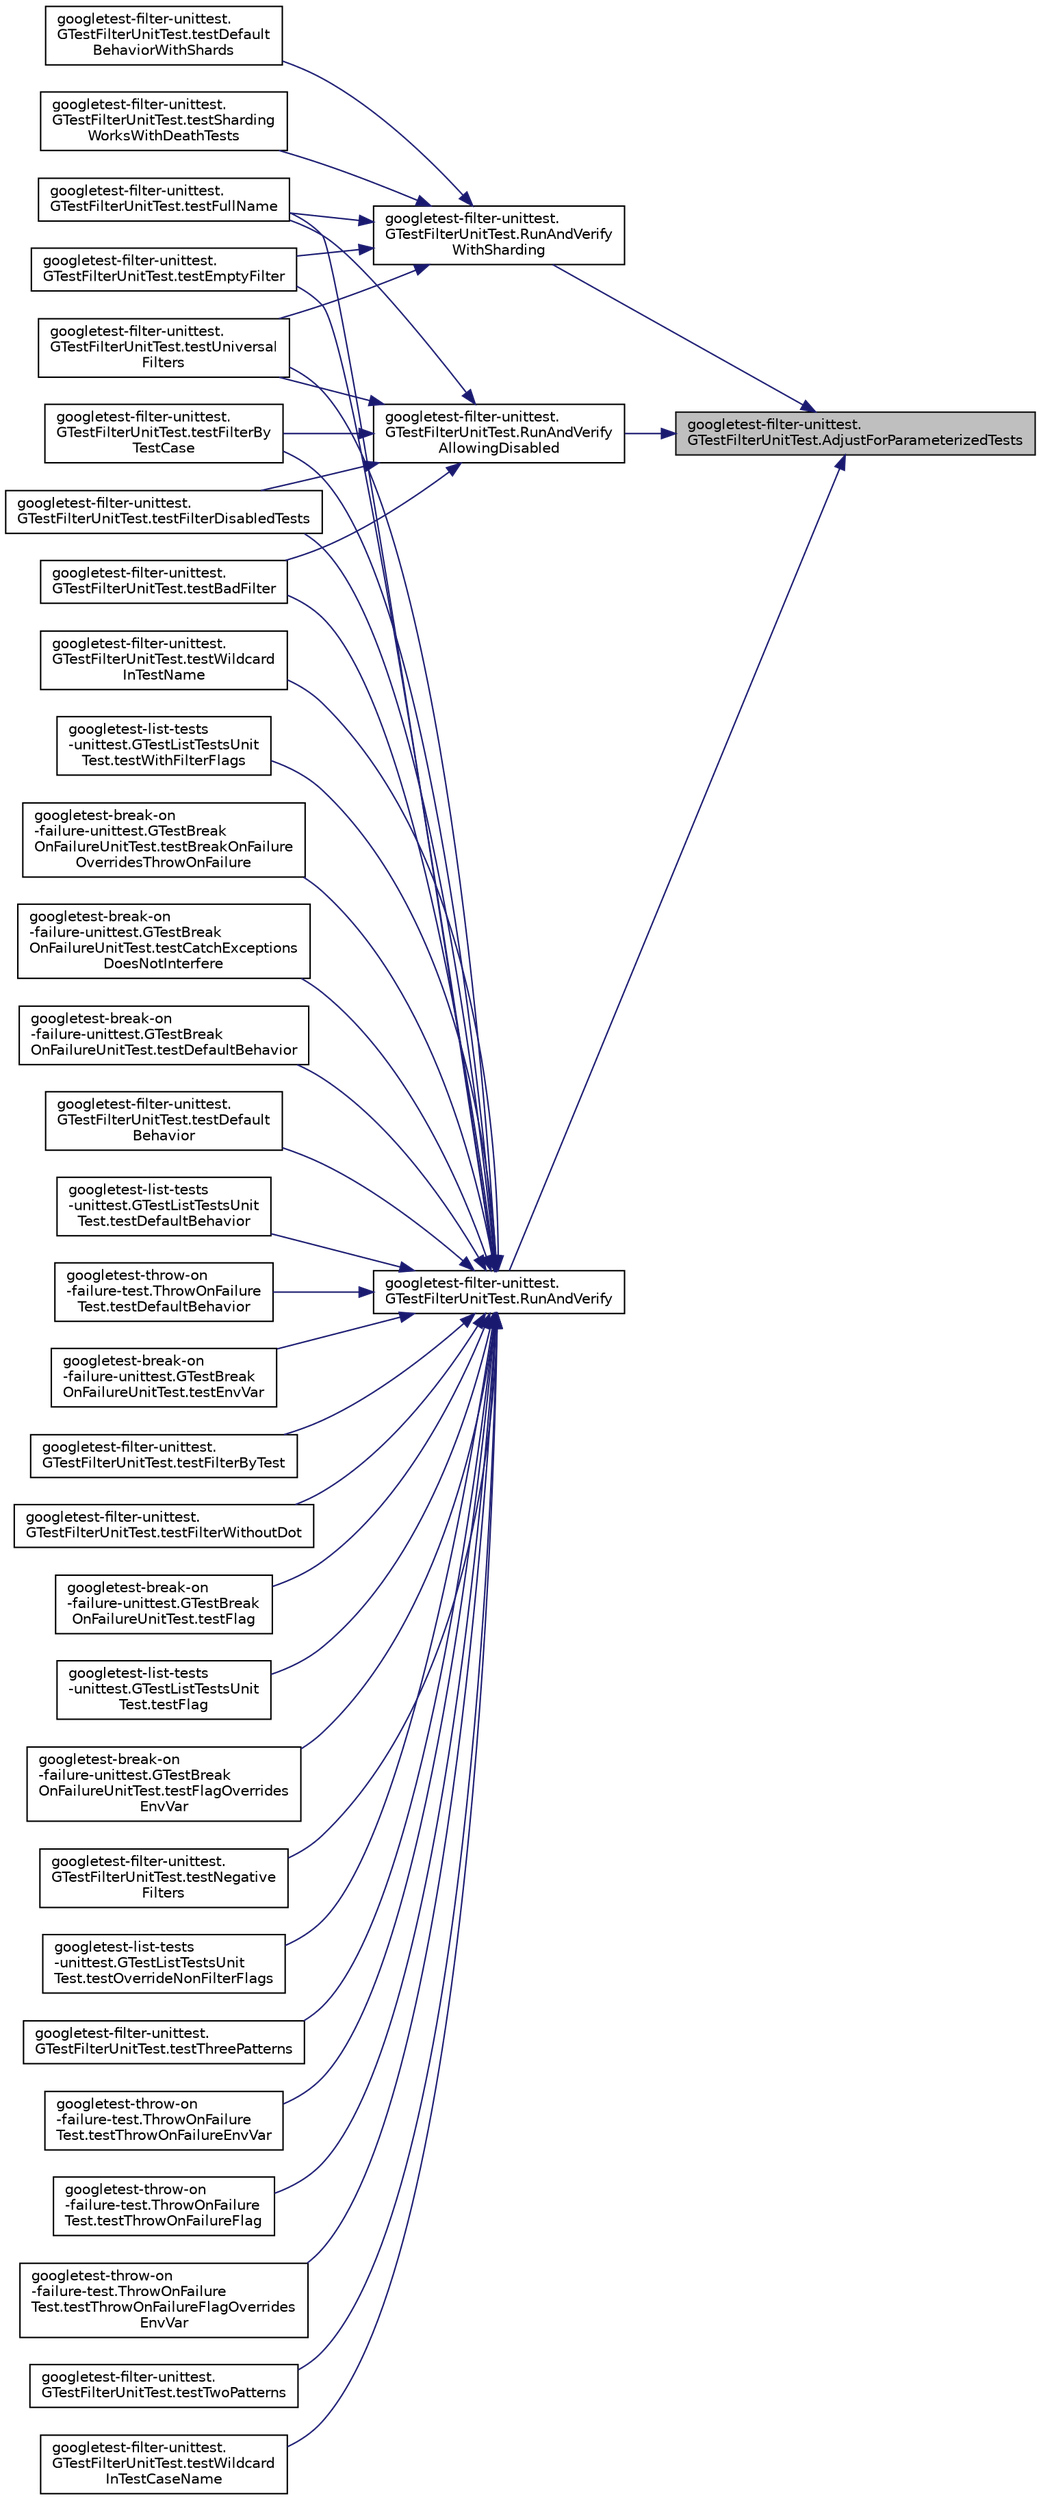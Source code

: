 digraph "googletest-filter-unittest.GTestFilterUnitTest.AdjustForParameterizedTests"
{
 // LATEX_PDF_SIZE
  bgcolor="transparent";
  edge [fontname="Helvetica",fontsize="10",labelfontname="Helvetica",labelfontsize="10"];
  node [fontname="Helvetica",fontsize="10",shape=record];
  rankdir="RL";
  Node1 [label="googletest-filter-unittest.\lGTestFilterUnitTest.AdjustForParameterizedTests",height=0.2,width=0.4,color="black", fillcolor="grey75", style="filled", fontcolor="black",tooltip=" "];
  Node1 -> Node2 [dir="back",color="midnightblue",fontsize="10",style="solid",fontname="Helvetica"];
  Node2 [label="googletest-filter-unittest.\lGTestFilterUnitTest.RunAndVerify",height=0.2,width=0.4,color="black",URL="$classgoogletest-filter-unittest_1_1GTestFilterUnitTest.html#af70e720e3178314cb7ffb4268594ef2b",tooltip=" "];
  Node2 -> Node3 [dir="back",color="midnightblue",fontsize="10",style="solid",fontname="Helvetica"];
  Node3 [label="googletest-filter-unittest.\lGTestFilterUnitTest.testBadFilter",height=0.2,width=0.4,color="black",URL="$classgoogletest-filter-unittest_1_1GTestFilterUnitTest.html#a06eb05518484509b13dc139aafd610ce",tooltip=" "];
  Node2 -> Node4 [dir="back",color="midnightblue",fontsize="10",style="solid",fontname="Helvetica"];
  Node4 [label="googletest-break-on\l-failure-unittest.GTestBreak\lOnFailureUnitTest.testBreakOnFailure\lOverridesThrowOnFailure",height=0.2,width=0.4,color="black",URL="$classgoogletest-break-on-failure-unittest_1_1GTestBreakOnFailureUnitTest.html#a75a96ff28298ed6901203f52684331b8",tooltip=" "];
  Node2 -> Node5 [dir="back",color="midnightblue",fontsize="10",style="solid",fontname="Helvetica"];
  Node5 [label="googletest-break-on\l-failure-unittest.GTestBreak\lOnFailureUnitTest.testCatchExceptions\lDoesNotInterfere",height=0.2,width=0.4,color="black",URL="$classgoogletest-break-on-failure-unittest_1_1GTestBreakOnFailureUnitTest.html#afe31b01f820ac3d69465db8c69490c2d",tooltip=" "];
  Node2 -> Node6 [dir="back",color="midnightblue",fontsize="10",style="solid",fontname="Helvetica"];
  Node6 [label="googletest-break-on\l-failure-unittest.GTestBreak\lOnFailureUnitTest.testDefaultBehavior",height=0.2,width=0.4,color="black",URL="$classgoogletest-break-on-failure-unittest_1_1GTestBreakOnFailureUnitTest.html#a68448a786ffe492e830d82ee1a22742e",tooltip=" "];
  Node2 -> Node7 [dir="back",color="midnightblue",fontsize="10",style="solid",fontname="Helvetica"];
  Node7 [label="googletest-filter-unittest.\lGTestFilterUnitTest.testDefault\lBehavior",height=0.2,width=0.4,color="black",URL="$classgoogletest-filter-unittest_1_1GTestFilterUnitTest.html#aeef08240778b82270e432ce3ab1186eb",tooltip=" "];
  Node2 -> Node8 [dir="back",color="midnightblue",fontsize="10",style="solid",fontname="Helvetica"];
  Node8 [label="googletest-list-tests\l-unittest.GTestListTestsUnit\lTest.testDefaultBehavior",height=0.2,width=0.4,color="black",URL="$classgoogletest-list-tests-unittest_1_1GTestListTestsUnitTest.html#aacba8c9eaef1b649ba40ede17218d0f1",tooltip=" "];
  Node2 -> Node9 [dir="back",color="midnightblue",fontsize="10",style="solid",fontname="Helvetica"];
  Node9 [label="googletest-throw-on\l-failure-test.ThrowOnFailure\lTest.testDefaultBehavior",height=0.2,width=0.4,color="black",URL="$classgoogletest-throw-on-failure-test_1_1ThrowOnFailureTest.html#a55494f56e9674d086077e82583e8f823",tooltip=" "];
  Node2 -> Node10 [dir="back",color="midnightblue",fontsize="10",style="solid",fontname="Helvetica"];
  Node10 [label="googletest-filter-unittest.\lGTestFilterUnitTest.testEmptyFilter",height=0.2,width=0.4,color="black",URL="$classgoogletest-filter-unittest_1_1GTestFilterUnitTest.html#aeaa447047f82973a4ef02e20d5cb2d19",tooltip=" "];
  Node2 -> Node11 [dir="back",color="midnightblue",fontsize="10",style="solid",fontname="Helvetica"];
  Node11 [label="googletest-break-on\l-failure-unittest.GTestBreak\lOnFailureUnitTest.testEnvVar",height=0.2,width=0.4,color="black",URL="$classgoogletest-break-on-failure-unittest_1_1GTestBreakOnFailureUnitTest.html#a8981e95089e39d0c06fe0dd02dcb9bb7",tooltip=" "];
  Node2 -> Node12 [dir="back",color="midnightblue",fontsize="10",style="solid",fontname="Helvetica"];
  Node12 [label="googletest-filter-unittest.\lGTestFilterUnitTest.testFilterByTest",height=0.2,width=0.4,color="black",URL="$classgoogletest-filter-unittest_1_1GTestFilterUnitTest.html#a5665345aa2e94412fd65b19bc5077342",tooltip=" "];
  Node2 -> Node13 [dir="back",color="midnightblue",fontsize="10",style="solid",fontname="Helvetica"];
  Node13 [label="googletest-filter-unittest.\lGTestFilterUnitTest.testFilterBy\lTestCase",height=0.2,width=0.4,color="black",URL="$classgoogletest-filter-unittest_1_1GTestFilterUnitTest.html#ac67334a27bf7aaf4d817d41e6bcd4469",tooltip=" "];
  Node2 -> Node14 [dir="back",color="midnightblue",fontsize="10",style="solid",fontname="Helvetica"];
  Node14 [label="googletest-filter-unittest.\lGTestFilterUnitTest.testFilterDisabledTests",height=0.2,width=0.4,color="black",URL="$classgoogletest-filter-unittest_1_1GTestFilterUnitTest.html#ada479753ed1c6007647252922f713ffc",tooltip=" "];
  Node2 -> Node15 [dir="back",color="midnightblue",fontsize="10",style="solid",fontname="Helvetica"];
  Node15 [label="googletest-filter-unittest.\lGTestFilterUnitTest.testFilterWithoutDot",height=0.2,width=0.4,color="black",URL="$classgoogletest-filter-unittest_1_1GTestFilterUnitTest.html#a3a7d87e91ab92004b55affc8a0f76305",tooltip=" "];
  Node2 -> Node16 [dir="back",color="midnightblue",fontsize="10",style="solid",fontname="Helvetica"];
  Node16 [label="googletest-break-on\l-failure-unittest.GTestBreak\lOnFailureUnitTest.testFlag",height=0.2,width=0.4,color="black",URL="$classgoogletest-break-on-failure-unittest_1_1GTestBreakOnFailureUnitTest.html#abb611980cd810b5d79e39c5973858a49",tooltip=" "];
  Node2 -> Node17 [dir="back",color="midnightblue",fontsize="10",style="solid",fontname="Helvetica"];
  Node17 [label="googletest-list-tests\l-unittest.GTestListTestsUnit\lTest.testFlag",height=0.2,width=0.4,color="black",URL="$classgoogletest-list-tests-unittest_1_1GTestListTestsUnitTest.html#a8f5b423963d862456348a8903ccdfade",tooltip=" "];
  Node2 -> Node18 [dir="back",color="midnightblue",fontsize="10",style="solid",fontname="Helvetica"];
  Node18 [label="googletest-break-on\l-failure-unittest.GTestBreak\lOnFailureUnitTest.testFlagOverrides\lEnvVar",height=0.2,width=0.4,color="black",URL="$classgoogletest-break-on-failure-unittest_1_1GTestBreakOnFailureUnitTest.html#ae6586983cbfbe7b25a5c406814148621",tooltip=" "];
  Node2 -> Node19 [dir="back",color="midnightblue",fontsize="10",style="solid",fontname="Helvetica"];
  Node19 [label="googletest-filter-unittest.\lGTestFilterUnitTest.testFullName",height=0.2,width=0.4,color="black",URL="$classgoogletest-filter-unittest_1_1GTestFilterUnitTest.html#a2fb67be78a3c92dcbae64479b220fe0f",tooltip=" "];
  Node2 -> Node20 [dir="back",color="midnightblue",fontsize="10",style="solid",fontname="Helvetica"];
  Node20 [label="googletest-filter-unittest.\lGTestFilterUnitTest.testNegative\lFilters",height=0.2,width=0.4,color="black",URL="$classgoogletest-filter-unittest_1_1GTestFilterUnitTest.html#a8484038c90290d2a4a50a3ab3601436e",tooltip=" "];
  Node2 -> Node21 [dir="back",color="midnightblue",fontsize="10",style="solid",fontname="Helvetica"];
  Node21 [label="googletest-list-tests\l-unittest.GTestListTestsUnit\lTest.testOverrideNonFilterFlags",height=0.2,width=0.4,color="black",URL="$classgoogletest-list-tests-unittest_1_1GTestListTestsUnitTest.html#a961396c3c2b8d22f6491beb5348594aa",tooltip=" "];
  Node2 -> Node22 [dir="back",color="midnightblue",fontsize="10",style="solid",fontname="Helvetica"];
  Node22 [label="googletest-filter-unittest.\lGTestFilterUnitTest.testThreePatterns",height=0.2,width=0.4,color="black",URL="$classgoogletest-filter-unittest_1_1GTestFilterUnitTest.html#aab0836fe1e7c7c6af6b8b94f08475d3b",tooltip=" "];
  Node2 -> Node23 [dir="back",color="midnightblue",fontsize="10",style="solid",fontname="Helvetica"];
  Node23 [label="googletest-throw-on\l-failure-test.ThrowOnFailure\lTest.testThrowOnFailureEnvVar",height=0.2,width=0.4,color="black",URL="$classgoogletest-throw-on-failure-test_1_1ThrowOnFailureTest.html#a8ab58ce03ffb9fa474a6c9282bb13021",tooltip=" "];
  Node2 -> Node24 [dir="back",color="midnightblue",fontsize="10",style="solid",fontname="Helvetica"];
  Node24 [label="googletest-throw-on\l-failure-test.ThrowOnFailure\lTest.testThrowOnFailureFlag",height=0.2,width=0.4,color="black",URL="$classgoogletest-throw-on-failure-test_1_1ThrowOnFailureTest.html#aeded6eb7d9c7e95f4d18768c4a767eaf",tooltip=" "];
  Node2 -> Node25 [dir="back",color="midnightblue",fontsize="10",style="solid",fontname="Helvetica"];
  Node25 [label="googletest-throw-on\l-failure-test.ThrowOnFailure\lTest.testThrowOnFailureFlagOverrides\lEnvVar",height=0.2,width=0.4,color="black",URL="$classgoogletest-throw-on-failure-test_1_1ThrowOnFailureTest.html#a18515553dbfe7b3e6ed6449fa81893c1",tooltip=" "];
  Node2 -> Node26 [dir="back",color="midnightblue",fontsize="10",style="solid",fontname="Helvetica"];
  Node26 [label="googletest-filter-unittest.\lGTestFilterUnitTest.testTwoPatterns",height=0.2,width=0.4,color="black",URL="$classgoogletest-filter-unittest_1_1GTestFilterUnitTest.html#a7b2e7e1424bd6be9cbd15a401017c442",tooltip=" "];
  Node2 -> Node27 [dir="back",color="midnightblue",fontsize="10",style="solid",fontname="Helvetica"];
  Node27 [label="googletest-filter-unittest.\lGTestFilterUnitTest.testUniversal\lFilters",height=0.2,width=0.4,color="black",URL="$classgoogletest-filter-unittest_1_1GTestFilterUnitTest.html#a6b3267ec5eb1a4d335d2f969d28329dd",tooltip=" "];
  Node2 -> Node28 [dir="back",color="midnightblue",fontsize="10",style="solid",fontname="Helvetica"];
  Node28 [label="googletest-filter-unittest.\lGTestFilterUnitTest.testWildcard\lInTestCaseName",height=0.2,width=0.4,color="black",URL="$classgoogletest-filter-unittest_1_1GTestFilterUnitTest.html#a6bc13581aeb86a199706fd2592b5b5e5",tooltip=" "];
  Node2 -> Node29 [dir="back",color="midnightblue",fontsize="10",style="solid",fontname="Helvetica"];
  Node29 [label="googletest-filter-unittest.\lGTestFilterUnitTest.testWildcard\lInTestName",height=0.2,width=0.4,color="black",URL="$classgoogletest-filter-unittest_1_1GTestFilterUnitTest.html#a57c51a39e4e5578dc6e0a0dd47c2875c",tooltip=" "];
  Node2 -> Node30 [dir="back",color="midnightblue",fontsize="10",style="solid",fontname="Helvetica"];
  Node30 [label="googletest-list-tests\l-unittest.GTestListTestsUnit\lTest.testWithFilterFlags",height=0.2,width=0.4,color="black",URL="$classgoogletest-list-tests-unittest_1_1GTestListTestsUnitTest.html#adb60d2295fee8ed4af2a5ee1a32e5778",tooltip=" "];
  Node1 -> Node31 [dir="back",color="midnightblue",fontsize="10",style="solid",fontname="Helvetica"];
  Node31 [label="googletest-filter-unittest.\lGTestFilterUnitTest.RunAndVerify\lAllowingDisabled",height=0.2,width=0.4,color="black",URL="$classgoogletest-filter-unittest_1_1GTestFilterUnitTest.html#ad4202582f4fbc27a7e4ff9e751b1046f",tooltip=" "];
  Node31 -> Node3 [dir="back",color="midnightblue",fontsize="10",style="solid",fontname="Helvetica"];
  Node31 -> Node13 [dir="back",color="midnightblue",fontsize="10",style="solid",fontname="Helvetica"];
  Node31 -> Node14 [dir="back",color="midnightblue",fontsize="10",style="solid",fontname="Helvetica"];
  Node31 -> Node19 [dir="back",color="midnightblue",fontsize="10",style="solid",fontname="Helvetica"];
  Node31 -> Node27 [dir="back",color="midnightblue",fontsize="10",style="solid",fontname="Helvetica"];
  Node1 -> Node32 [dir="back",color="midnightblue",fontsize="10",style="solid",fontname="Helvetica"];
  Node32 [label="googletest-filter-unittest.\lGTestFilterUnitTest.RunAndVerify\lWithSharding",height=0.2,width=0.4,color="black",URL="$classgoogletest-filter-unittest_1_1GTestFilterUnitTest.html#a9facb1098281a67776081c772fdd78d5",tooltip=" "];
  Node32 -> Node33 [dir="back",color="midnightblue",fontsize="10",style="solid",fontname="Helvetica"];
  Node33 [label="googletest-filter-unittest.\lGTestFilterUnitTest.testDefault\lBehaviorWithShards",height=0.2,width=0.4,color="black",URL="$classgoogletest-filter-unittest_1_1GTestFilterUnitTest.html#a5bde3274cf0a76dc6914a4781d8b6429",tooltip=" "];
  Node32 -> Node10 [dir="back",color="midnightblue",fontsize="10",style="solid",fontname="Helvetica"];
  Node32 -> Node19 [dir="back",color="midnightblue",fontsize="10",style="solid",fontname="Helvetica"];
  Node32 -> Node34 [dir="back",color="midnightblue",fontsize="10",style="solid",fontname="Helvetica"];
  Node34 [label="googletest-filter-unittest.\lGTestFilterUnitTest.testSharding\lWorksWithDeathTests",height=0.2,width=0.4,color="black",URL="$classgoogletest-filter-unittest_1_1GTestFilterUnitTest.html#a8998f6f4842fa2cbde0428fa0c4ba437",tooltip=" "];
  Node32 -> Node27 [dir="back",color="midnightblue",fontsize="10",style="solid",fontname="Helvetica"];
}

